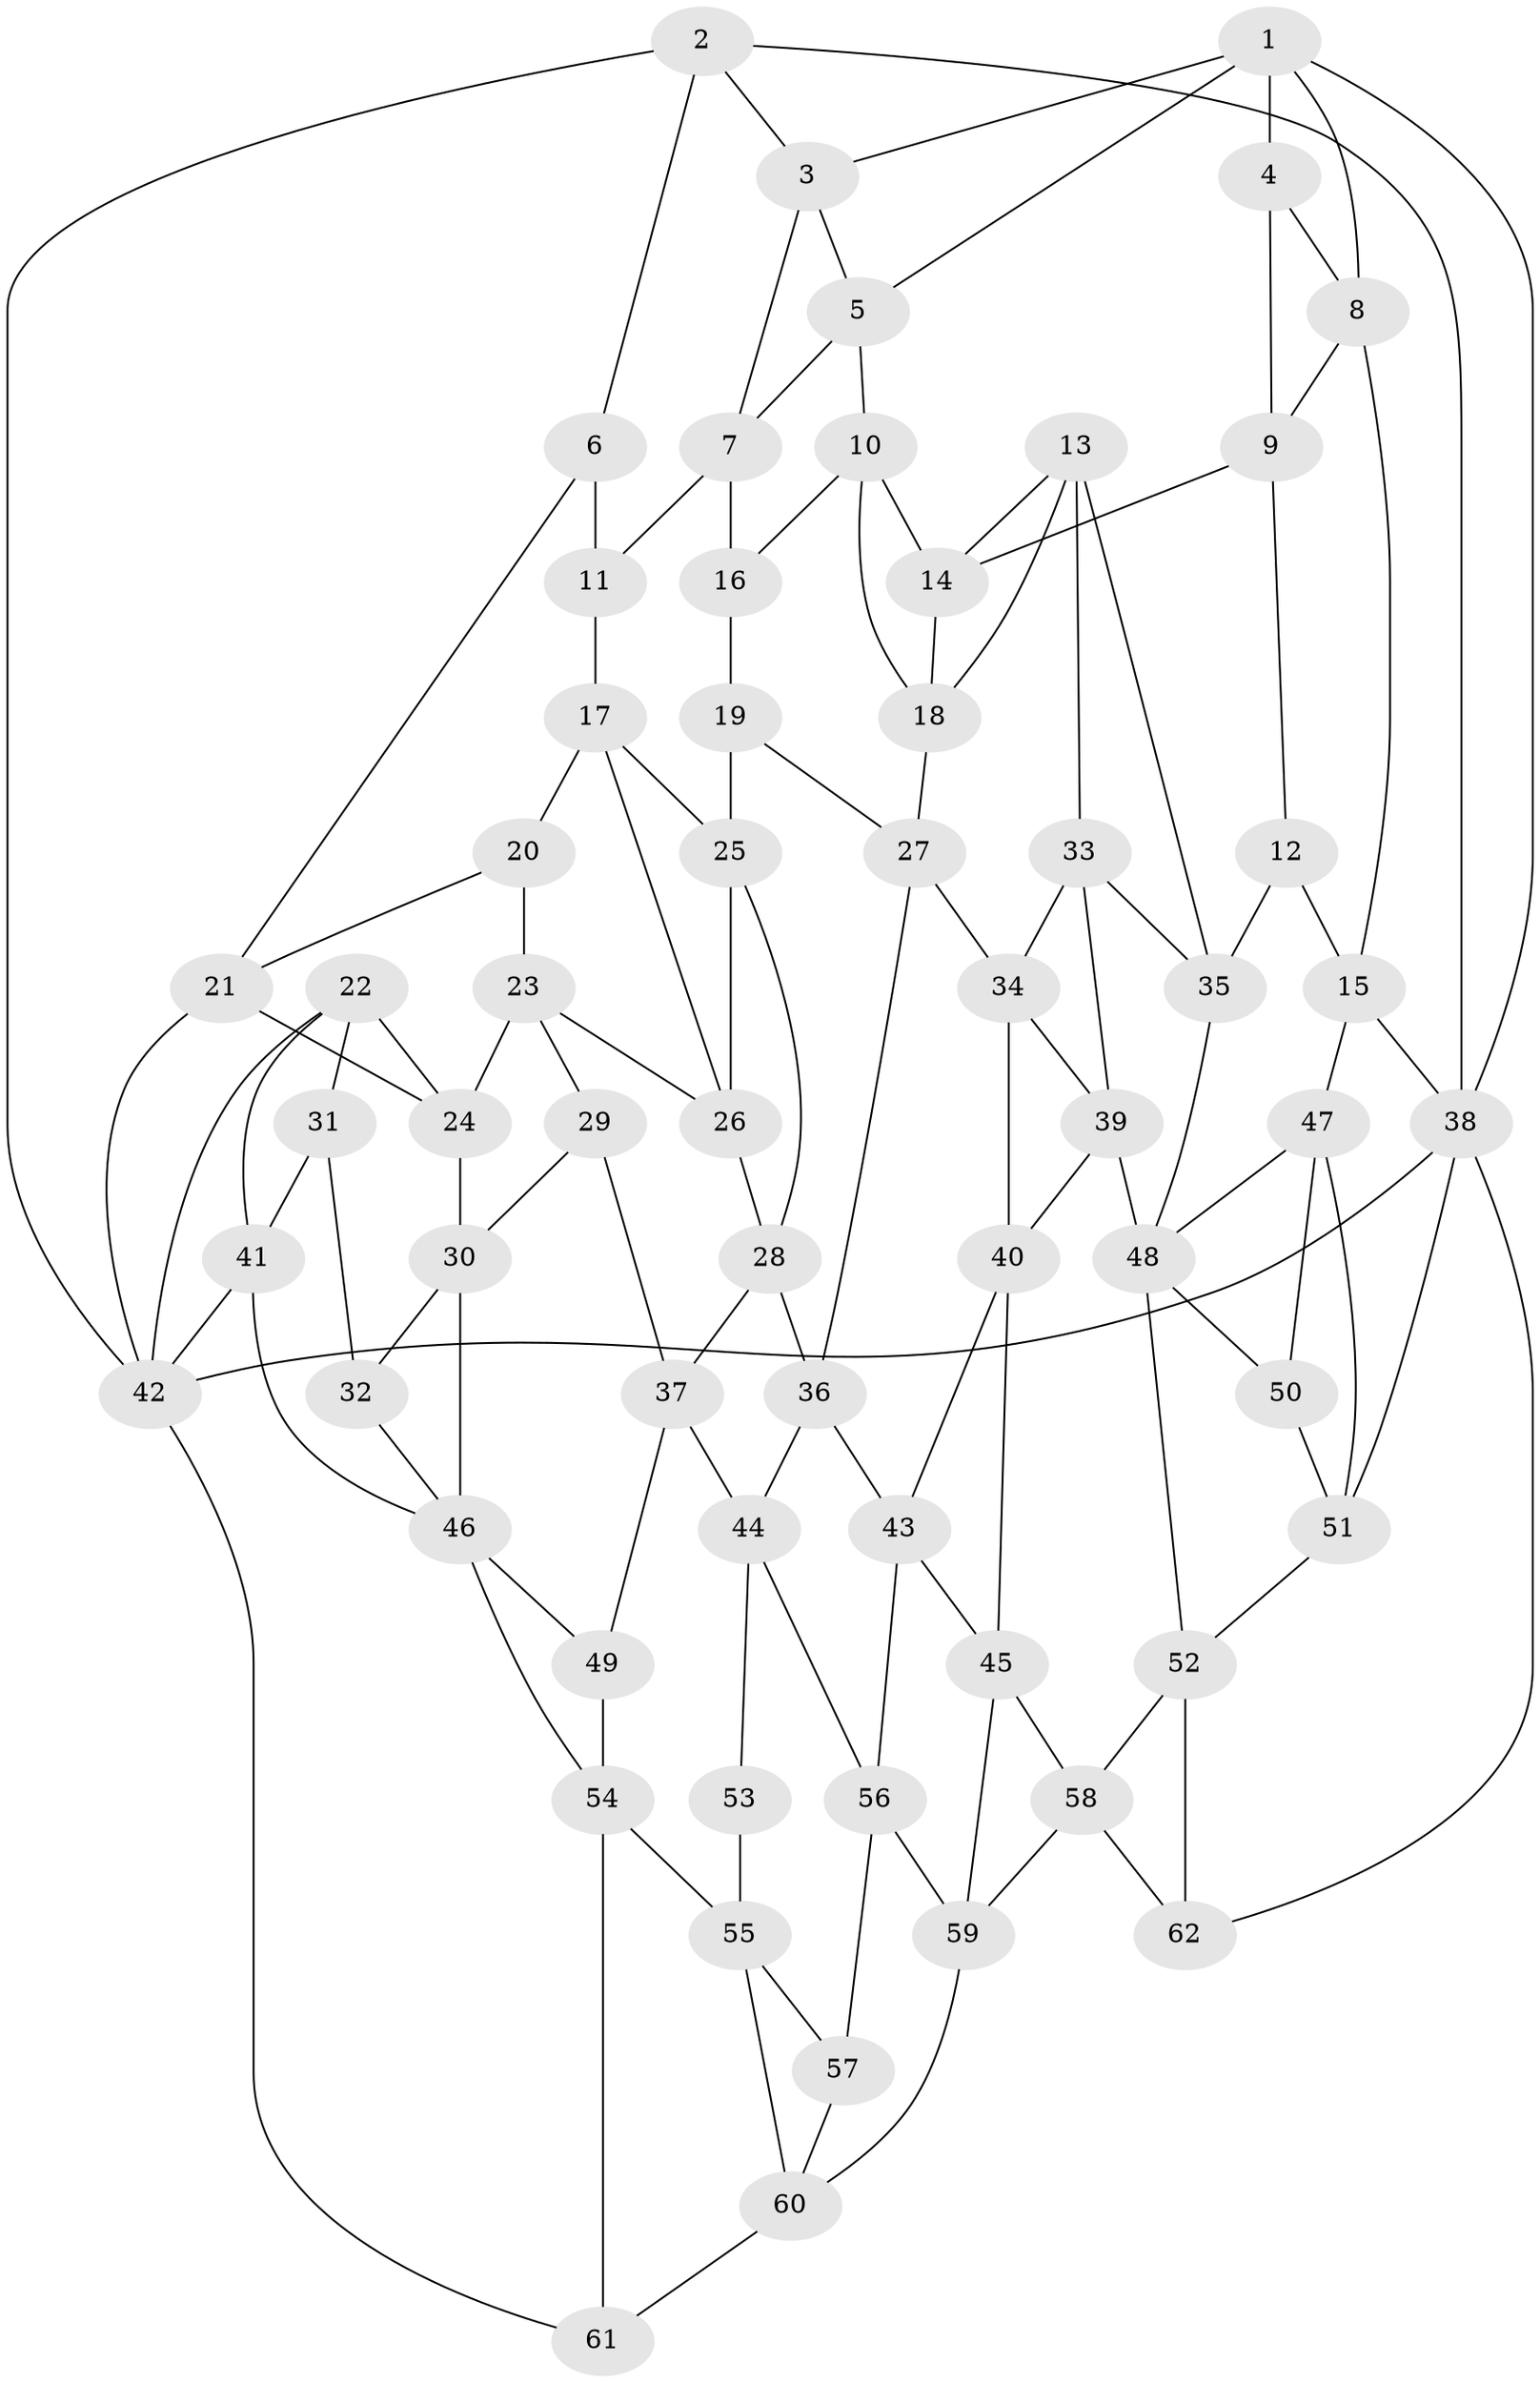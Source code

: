 // original degree distribution, {3: 0.024390243902439025, 4: 0.21951219512195122, 6: 0.21138211382113822, 5: 0.5447154471544715}
// Generated by graph-tools (version 1.1) at 2025/27/03/09/25 03:27:07]
// undirected, 62 vertices, 119 edges
graph export_dot {
graph [start="1"]
  node [color=gray90,style=filled];
  1;
  2;
  3;
  4;
  5;
  6;
  7;
  8;
  9;
  10;
  11;
  12;
  13;
  14;
  15;
  16;
  17;
  18;
  19;
  20;
  21;
  22;
  23;
  24;
  25;
  26;
  27;
  28;
  29;
  30;
  31;
  32;
  33;
  34;
  35;
  36;
  37;
  38;
  39;
  40;
  41;
  42;
  43;
  44;
  45;
  46;
  47;
  48;
  49;
  50;
  51;
  52;
  53;
  54;
  55;
  56;
  57;
  58;
  59;
  60;
  61;
  62;
  1 -- 3 [weight=1.0];
  1 -- 4 [weight=1.0];
  1 -- 5 [weight=1.0];
  1 -- 8 [weight=1.0];
  1 -- 38 [weight=1.0];
  2 -- 3 [weight=1.0];
  2 -- 6 [weight=1.0];
  2 -- 38 [weight=1.0];
  2 -- 42 [weight=1.0];
  3 -- 5 [weight=1.0];
  3 -- 7 [weight=1.0];
  4 -- 8 [weight=1.0];
  4 -- 9 [weight=1.0];
  5 -- 7 [weight=1.0];
  5 -- 10 [weight=1.0];
  6 -- 11 [weight=2.0];
  6 -- 21 [weight=1.0];
  7 -- 11 [weight=1.0];
  7 -- 16 [weight=1.0];
  8 -- 9 [weight=1.0];
  8 -- 15 [weight=1.0];
  9 -- 12 [weight=1.0];
  9 -- 14 [weight=1.0];
  10 -- 14 [weight=1.0];
  10 -- 16 [weight=1.0];
  10 -- 18 [weight=1.0];
  11 -- 17 [weight=1.0];
  12 -- 15 [weight=1.0];
  12 -- 35 [weight=1.0];
  13 -- 14 [weight=1.0];
  13 -- 18 [weight=1.0];
  13 -- 33 [weight=1.0];
  13 -- 35 [weight=1.0];
  14 -- 18 [weight=1.0];
  15 -- 38 [weight=1.0];
  15 -- 47 [weight=1.0];
  16 -- 19 [weight=2.0];
  17 -- 20 [weight=1.0];
  17 -- 25 [weight=1.0];
  17 -- 26 [weight=1.0];
  18 -- 27 [weight=1.0];
  19 -- 25 [weight=1.0];
  19 -- 27 [weight=1.0];
  20 -- 21 [weight=1.0];
  20 -- 23 [weight=1.0];
  21 -- 24 [weight=1.0];
  21 -- 42 [weight=1.0];
  22 -- 24 [weight=1.0];
  22 -- 31 [weight=1.0];
  22 -- 41 [weight=1.0];
  22 -- 42 [weight=1.0];
  23 -- 24 [weight=1.0];
  23 -- 26 [weight=1.0];
  23 -- 29 [weight=1.0];
  24 -- 30 [weight=1.0];
  25 -- 26 [weight=1.0];
  25 -- 28 [weight=1.0];
  26 -- 28 [weight=1.0];
  27 -- 34 [weight=1.0];
  27 -- 36 [weight=1.0];
  28 -- 36 [weight=1.0];
  28 -- 37 [weight=1.0];
  29 -- 30 [weight=1.0];
  29 -- 37 [weight=1.0];
  30 -- 32 [weight=1.0];
  30 -- 46 [weight=1.0];
  31 -- 32 [weight=2.0];
  31 -- 41 [weight=1.0];
  32 -- 46 [weight=1.0];
  33 -- 34 [weight=1.0];
  33 -- 35 [weight=1.0];
  33 -- 39 [weight=1.0];
  34 -- 39 [weight=1.0];
  34 -- 40 [weight=1.0];
  35 -- 48 [weight=1.0];
  36 -- 43 [weight=1.0];
  36 -- 44 [weight=1.0];
  37 -- 44 [weight=1.0];
  37 -- 49 [weight=1.0];
  38 -- 42 [weight=1.0];
  38 -- 51 [weight=1.0];
  38 -- 62 [weight=1.0];
  39 -- 40 [weight=1.0];
  39 -- 48 [weight=1.0];
  40 -- 43 [weight=1.0];
  40 -- 45 [weight=1.0];
  41 -- 42 [weight=1.0];
  41 -- 46 [weight=1.0];
  42 -- 61 [weight=1.0];
  43 -- 45 [weight=1.0];
  43 -- 56 [weight=1.0];
  44 -- 53 [weight=1.0];
  44 -- 56 [weight=1.0];
  45 -- 58 [weight=1.0];
  45 -- 59 [weight=1.0];
  46 -- 49 [weight=1.0];
  46 -- 54 [weight=1.0];
  47 -- 48 [weight=2.0];
  47 -- 50 [weight=2.0];
  47 -- 51 [weight=1.0];
  48 -- 50 [weight=1.0];
  48 -- 52 [weight=1.0];
  49 -- 54 [weight=1.0];
  50 -- 51 [weight=1.0];
  51 -- 52 [weight=1.0];
  52 -- 58 [weight=1.0];
  52 -- 62 [weight=1.0];
  53 -- 55 [weight=1.0];
  54 -- 55 [weight=1.0];
  54 -- 61 [weight=1.0];
  55 -- 57 [weight=1.0];
  55 -- 60 [weight=1.0];
  56 -- 57 [weight=1.0];
  56 -- 59 [weight=1.0];
  57 -- 60 [weight=1.0];
  58 -- 59 [weight=1.0];
  58 -- 62 [weight=1.0];
  59 -- 60 [weight=1.0];
  60 -- 61 [weight=1.0];
}
